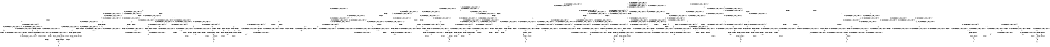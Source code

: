 digraph BCG {
size = "7, 10.5";
center = TRUE;
node [shape = circle];
0 [peripheries = 2];
0 -> 1 [label = "EX !0 !ATOMIC_EXCH_BRANCH (1, +0, TRUE, +0, 1, TRUE) !{0, 1, 2}"];
0 -> 2 [label = "EX !2 !ATOMIC_EXCH_BRANCH (1, +0, FALSE, +1, 1, FALSE) !{0, 1, 2}"];
0 -> 3 [label = "EX !1 !ATOMIC_EXCH_BRANCH (1, +1, TRUE, +0, 2, TRUE) !{0, 1, 2}"];
0 -> 4 [label = "EX !0 !ATOMIC_EXCH_BRANCH (1, +0, TRUE, +0, 1, TRUE) !{0, 1, 2}"];
1 -> 1 [label = "EX !0 !ATOMIC_EXCH_BRANCH (1, +0, TRUE, +0, 1, TRUE) !{0, 1, 2}"];
1 -> 5 [label = "EX !2 !ATOMIC_EXCH_BRANCH (1, +0, FALSE, +1, 1, FALSE) !{0, 1, 2}"];
1 -> 6 [label = "EX !1 !ATOMIC_EXCH_BRANCH (1, +1, TRUE, +0, 2, TRUE) !{0, 1, 2}"];
1 -> 4 [label = "EX !0 !ATOMIC_EXCH_BRANCH (1, +0, TRUE, +0, 1, TRUE) !{0, 1, 2}"];
2 -> 7 [label = "EX !0 !ATOMIC_EXCH_BRANCH (1, +0, TRUE, +0, 1, TRUE) !{0, 1, 2}"];
2 -> 8 [label = "EX !1 !ATOMIC_EXCH_BRANCH (1, +1, TRUE, +0, 2, TRUE) !{0, 1, 2}"];
2 -> 9 [label = "TERMINATE !2"];
2 -> 10 [label = "EX !0 !ATOMIC_EXCH_BRANCH (1, +0, TRUE, +0, 1, TRUE) !{0, 1, 2}"];
3 -> 11 [label = "EX !0 !ATOMIC_EXCH_BRANCH (1, +0, TRUE, +0, 1, FALSE) !{0, 1, 2}"];
3 -> 12 [label = "EX !2 !ATOMIC_EXCH_BRANCH (1, +0, FALSE, +1, 1, TRUE) !{0, 1, 2}"];
3 -> 13 [label = "TERMINATE !1"];
3 -> 14 [label = "EX !0 !ATOMIC_EXCH_BRANCH (1, +0, TRUE, +0, 1, FALSE) !{0, 1, 2}"];
4 -> 15 [label = "EX !1 !ATOMIC_EXCH_BRANCH (1, +1, TRUE, +0, 2, TRUE) !{0, 1, 2}"];
4 -> 4 [label = "EX !0 !ATOMIC_EXCH_BRANCH (1, +0, TRUE, +0, 1, TRUE) !{0, 1, 2}"];
4 -> 16 [label = "EX !2 !ATOMIC_EXCH_BRANCH (1, +0, FALSE, +1, 1, FALSE) !{0, 1, 2}"];
4 -> 17 [label = "EX !1 !ATOMIC_EXCH_BRANCH (1, +1, TRUE, +0, 2, TRUE) !{0, 1, 2}"];
5 -> 7 [label = "EX !0 !ATOMIC_EXCH_BRANCH (1, +0, TRUE, +0, 1, TRUE) !{0, 1, 2}"];
5 -> 18 [label = "EX !1 !ATOMIC_EXCH_BRANCH (1, +1, TRUE, +0, 2, TRUE) !{0, 1, 2}"];
5 -> 19 [label = "TERMINATE !2"];
5 -> 10 [label = "EX !0 !ATOMIC_EXCH_BRANCH (1, +0, TRUE, +0, 1, TRUE) !{0, 1, 2}"];
6 -> 11 [label = "EX !0 !ATOMIC_EXCH_BRANCH (1, +0, TRUE, +0, 1, FALSE) !{0, 1, 2}"];
6 -> 20 [label = "EX !2 !ATOMIC_EXCH_BRANCH (1, +0, FALSE, +1, 1, TRUE) !{0, 1, 2}"];
6 -> 21 [label = "TERMINATE !1"];
6 -> 14 [label = "EX !0 !ATOMIC_EXCH_BRANCH (1, +0, TRUE, +0, 1, FALSE) !{0, 1, 2}"];
7 -> 7 [label = "EX !0 !ATOMIC_EXCH_BRANCH (1, +0, TRUE, +0, 1, TRUE) !{0, 1, 2}"];
7 -> 18 [label = "EX !1 !ATOMIC_EXCH_BRANCH (1, +1, TRUE, +0, 2, TRUE) !{0, 1, 2}"];
7 -> 19 [label = "TERMINATE !2"];
7 -> 10 [label = "EX !0 !ATOMIC_EXCH_BRANCH (1, +0, TRUE, +0, 1, TRUE) !{0, 1, 2}"];
8 -> 22 [label = "EX !0 !ATOMIC_EXCH_BRANCH (1, +0, TRUE, +0, 1, FALSE) !{0, 1, 2}"];
8 -> 23 [label = "TERMINATE !2"];
8 -> 24 [label = "TERMINATE !1"];
8 -> 25 [label = "EX !0 !ATOMIC_EXCH_BRANCH (1, +0, TRUE, +0, 1, FALSE) !{0, 1, 2}"];
9 -> 26 [label = "EX !0 !ATOMIC_EXCH_BRANCH (1, +0, TRUE, +0, 1, TRUE) !{0, 1}"];
9 -> 27 [label = "EX !1 !ATOMIC_EXCH_BRANCH (1, +1, TRUE, +0, 2, TRUE) !{0, 1}"];
9 -> 28 [label = "EX !0 !ATOMIC_EXCH_BRANCH (1, +0, TRUE, +0, 1, TRUE) !{0, 1}"];
10 -> 29 [label = "EX !1 !ATOMIC_EXCH_BRANCH (1, +1, TRUE, +0, 2, TRUE) !{0, 1, 2}"];
10 -> 10 [label = "EX !0 !ATOMIC_EXCH_BRANCH (1, +0, TRUE, +0, 1, TRUE) !{0, 1, 2}"];
10 -> 30 [label = "EX !1 !ATOMIC_EXCH_BRANCH (1, +1, TRUE, +0, 2, TRUE) !{0, 1, 2}"];
10 -> 31 [label = "TERMINATE !2"];
11 -> 32 [label = "EX !2 !ATOMIC_EXCH_BRANCH (1, +0, FALSE, +1, 1, FALSE) !{0, 1, 2}"];
11 -> 33 [label = "TERMINATE !0"];
11 -> 34 [label = "TERMINATE !1"];
12 -> 12 [label = "EX !2 !ATOMIC_EXCH_BRANCH (1, +0, FALSE, +1, 1, TRUE) !{0, 1, 2}"];
12 -> 35 [label = "EX !0 !ATOMIC_EXCH_BRANCH (1, +0, TRUE, +0, 1, FALSE) !{0, 1, 2}"];
12 -> 36 [label = "TERMINATE !1"];
12 -> 37 [label = "EX !0 !ATOMIC_EXCH_BRANCH (1, +0, TRUE, +0, 1, FALSE) !{0, 1, 2}"];
13 -> 38 [label = "EX !0 !ATOMIC_EXCH_BRANCH (1, +0, TRUE, +0, 1, FALSE) !{0, 2}"];
13 -> 39 [label = "EX !2 !ATOMIC_EXCH_BRANCH (1, +0, FALSE, +1, 1, TRUE) !{0, 2}"];
13 -> 40 [label = "EX !0 !ATOMIC_EXCH_BRANCH (1, +0, TRUE, +0, 1, FALSE) !{0, 2}"];
14 -> 41 [label = "EX !2 !ATOMIC_EXCH_BRANCH (1, +0, FALSE, +1, 1, FALSE) !{0, 1, 2}"];
14 -> 42 [label = "TERMINATE !0"];
14 -> 43 [label = "TERMINATE !1"];
15 -> 44 [label = "EX !2 !ATOMIC_EXCH_BRANCH (1, +0, FALSE, +1, 1, TRUE) !{0, 1, 2}"];
15 -> 45 [label = "EX !0 !ATOMIC_EXCH_BRANCH (1, +0, TRUE, +0, 1, FALSE) !{0, 1, 2}"];
15 -> 46 [label = "EX !2 !ATOMIC_EXCH_BRANCH (1, +0, FALSE, +1, 1, TRUE) !{0, 1, 2}"];
15 -> 47 [label = "TERMINATE !1"];
16 -> 29 [label = "EX !1 !ATOMIC_EXCH_BRANCH (1, +1, TRUE, +0, 2, TRUE) !{0, 1, 2}"];
16 -> 10 [label = "EX !0 !ATOMIC_EXCH_BRANCH (1, +0, TRUE, +0, 1, TRUE) !{0, 1, 2}"];
16 -> 30 [label = "EX !1 !ATOMIC_EXCH_BRANCH (1, +1, TRUE, +0, 2, TRUE) !{0, 1, 2}"];
16 -> 31 [label = "TERMINATE !2"];
17 -> 14 [label = "EX !0 !ATOMIC_EXCH_BRANCH (1, +0, TRUE, +0, 1, FALSE) !{0, 1, 2}"];
17 -> 48 [label = "EX !2 !ATOMIC_EXCH_BRANCH (1, +0, FALSE, +1, 1, TRUE) !{0, 1, 2}"];
17 -> 49 [label = "TERMINATE !1"];
18 -> 22 [label = "EX !0 !ATOMIC_EXCH_BRANCH (1, +0, TRUE, +0, 1, FALSE) !{0, 1, 2}"];
18 -> 50 [label = "TERMINATE !2"];
18 -> 51 [label = "TERMINATE !1"];
18 -> 25 [label = "EX !0 !ATOMIC_EXCH_BRANCH (1, +0, TRUE, +0, 1, FALSE) !{0, 1, 2}"];
19 -> 26 [label = "EX !0 !ATOMIC_EXCH_BRANCH (1, +0, TRUE, +0, 1, TRUE) !{0, 1}"];
19 -> 52 [label = "EX !1 !ATOMIC_EXCH_BRANCH (1, +1, TRUE, +0, 2, TRUE) !{0, 1}"];
19 -> 28 [label = "EX !0 !ATOMIC_EXCH_BRANCH (1, +0, TRUE, +0, 1, TRUE) !{0, 1}"];
20 -> 35 [label = "EX !0 !ATOMIC_EXCH_BRANCH (1, +0, TRUE, +0, 1, FALSE) !{0, 1, 2}"];
20 -> 20 [label = "EX !2 !ATOMIC_EXCH_BRANCH (1, +0, FALSE, +1, 1, TRUE) !{0, 1, 2}"];
20 -> 53 [label = "TERMINATE !1"];
20 -> 37 [label = "EX !0 !ATOMIC_EXCH_BRANCH (1, +0, TRUE, +0, 1, FALSE) !{0, 1, 2}"];
21 -> 38 [label = "EX !0 !ATOMIC_EXCH_BRANCH (1, +0, TRUE, +0, 1, FALSE) !{0, 2}"];
21 -> 54 [label = "EX !2 !ATOMIC_EXCH_BRANCH (1, +0, FALSE, +1, 1, TRUE) !{0, 2}"];
21 -> 40 [label = "EX !0 !ATOMIC_EXCH_BRANCH (1, +0, TRUE, +0, 1, FALSE) !{0, 2}"];
22 -> 55 [label = "TERMINATE !0"];
22 -> 56 [label = "TERMINATE !2"];
22 -> 57 [label = "TERMINATE !1"];
23 -> 58 [label = "EX !0 !ATOMIC_EXCH_BRANCH (1, +0, TRUE, +0, 1, FALSE) !{0, 1}"];
23 -> 59 [label = "TERMINATE !1"];
23 -> 60 [label = "EX !0 !ATOMIC_EXCH_BRANCH (1, +0, TRUE, +0, 1, FALSE) !{0, 1}"];
24 -> 61 [label = "EX !0 !ATOMIC_EXCH_BRANCH (1, +0, TRUE, +0, 1, FALSE) !{0, 2}"];
24 -> 59 [label = "TERMINATE !2"];
24 -> 62 [label = "EX !0 !ATOMIC_EXCH_BRANCH (1, +0, TRUE, +0, 1, FALSE) !{0, 2}"];
25 -> 63 [label = "TERMINATE !0"];
25 -> 64 [label = "TERMINATE !2"];
25 -> 65 [label = "TERMINATE !1"];
26 -> 26 [label = "EX !0 !ATOMIC_EXCH_BRANCH (1, +0, TRUE, +0, 1, TRUE) !{0, 1}"];
26 -> 52 [label = "EX !1 !ATOMIC_EXCH_BRANCH (1, +1, TRUE, +0, 2, TRUE) !{0, 1}"];
26 -> 28 [label = "EX !0 !ATOMIC_EXCH_BRANCH (1, +0, TRUE, +0, 1, TRUE) !{0, 1}"];
27 -> 58 [label = "EX !0 !ATOMIC_EXCH_BRANCH (1, +0, TRUE, +0, 1, FALSE) !{0, 1}"];
27 -> 59 [label = "TERMINATE !1"];
27 -> 60 [label = "EX !0 !ATOMIC_EXCH_BRANCH (1, +0, TRUE, +0, 1, FALSE) !{0, 1}"];
28 -> 66 [label = "EX !1 !ATOMIC_EXCH_BRANCH (1, +1, TRUE, +0, 2, TRUE) !{0, 1}"];
28 -> 28 [label = "EX !0 !ATOMIC_EXCH_BRANCH (1, +0, TRUE, +0, 1, TRUE) !{0, 1}"];
28 -> 67 [label = "EX !1 !ATOMIC_EXCH_BRANCH (1, +1, TRUE, +0, 2, TRUE) !{0, 1}"];
29 -> 68 [label = "EX !0 !ATOMIC_EXCH_BRANCH (1, +0, TRUE, +0, 1, FALSE) !{0, 1, 2}"];
29 -> 69 [label = "TERMINATE !2"];
29 -> 70 [label = "TERMINATE !1"];
30 -> 25 [label = "EX !0 !ATOMIC_EXCH_BRANCH (1, +0, TRUE, +0, 1, FALSE) !{0, 1, 2}"];
30 -> 71 [label = "TERMINATE !2"];
30 -> 72 [label = "TERMINATE !1"];
31 -> 73 [label = "EX !0 !ATOMIC_EXCH_BRANCH (1, +0, TRUE, +0, 1, TRUE) !{0, 1}"];
31 -> 74 [label = "EX !1 !ATOMIC_EXCH_BRANCH (1, +1, TRUE, +0, 2, TRUE) !{0, 1}"];
32 -> 55 [label = "TERMINATE !0"];
32 -> 56 [label = "TERMINATE !2"];
32 -> 57 [label = "TERMINATE !1"];
33 -> 75 [label = "EX !2 !ATOMIC_EXCH_BRANCH (1, +0, FALSE, +1, 1, FALSE) !{1, 2}"];
33 -> 76 [label = "TERMINATE !1"];
34 -> 77 [label = "EX !2 !ATOMIC_EXCH_BRANCH (1, +0, FALSE, +1, 1, FALSE) !{0, 2}"];
34 -> 76 [label = "TERMINATE !0"];
35 -> 32 [label = "EX !2 !ATOMIC_EXCH_BRANCH (1, +0, FALSE, +1, 1, FALSE) !{0, 1, 2}"];
35 -> 78 [label = "TERMINATE !0"];
35 -> 79 [label = "TERMINATE !1"];
36 -> 39 [label = "EX !2 !ATOMIC_EXCH_BRANCH (1, +0, FALSE, +1, 1, TRUE) !{0, 2}"];
36 -> 80 [label = "EX !0 !ATOMIC_EXCH_BRANCH (1, +0, TRUE, +0, 1, FALSE) !{0, 2}"];
36 -> 81 [label = "EX !0 !ATOMIC_EXCH_BRANCH (1, +0, TRUE, +0, 1, FALSE) !{0, 2}"];
37 -> 41 [label = "EX !2 !ATOMIC_EXCH_BRANCH (1, +0, FALSE, +1, 1, FALSE) !{0, 1, 2}"];
37 -> 82 [label = "TERMINATE !0"];
37 -> 83 [label = "TERMINATE !1"];
38 -> 77 [label = "EX !2 !ATOMIC_EXCH_BRANCH (1, +0, FALSE, +1, 1, FALSE) !{0, 2}"];
38 -> 76 [label = "TERMINATE !0"];
39 -> 39 [label = "EX !2 !ATOMIC_EXCH_BRANCH (1, +0, FALSE, +1, 1, TRUE) !{0, 2}"];
39 -> 80 [label = "EX !0 !ATOMIC_EXCH_BRANCH (1, +0, TRUE, +0, 1, FALSE) !{0, 2}"];
39 -> 81 [label = "EX !0 !ATOMIC_EXCH_BRANCH (1, +0, TRUE, +0, 1, FALSE) !{0, 2}"];
40 -> 84 [label = "EX !2 !ATOMIC_EXCH_BRANCH (1, +0, FALSE, +1, 1, FALSE) !{0, 2}"];
40 -> 85 [label = "EX !2 !ATOMIC_EXCH_BRANCH (1, +0, FALSE, +1, 1, FALSE) !{0, 2}"];
40 -> 86 [label = "TERMINATE !0"];
41 -> 63 [label = "TERMINATE !0"];
41 -> 64 [label = "TERMINATE !2"];
41 -> 65 [label = "TERMINATE !1"];
42 -> 87 [label = "EX !2 !ATOMIC_EXCH_BRANCH (1, +0, FALSE, +1, 1, FALSE) !{1, 2}"];
42 -> 88 [label = "TERMINATE !1"];
43 -> 89 [label = "EX !2 !ATOMIC_EXCH_BRANCH (1, +0, FALSE, +1, 1, FALSE) !{0, 2}"];
43 -> 88 [label = "TERMINATE !0"];
44 -> 90 [label = "EX !0 !ATOMIC_EXCH_BRANCH (1, +0, TRUE, +0, 1, FALSE) !{0, 1, 2}"];
44 -> 44 [label = "EX !2 !ATOMIC_EXCH_BRANCH (1, +0, FALSE, +1, 1, TRUE) !{0, 1, 2}"];
44 -> 91 [label = "TERMINATE !1"];
44 -> 37 [label = "EX !0 !ATOMIC_EXCH_BRANCH (1, +0, TRUE, +0, 1, FALSE) !{0, 1, 2}"];
45 -> 92 [label = "EX !2 !ATOMIC_EXCH_BRANCH (1, +0, FALSE, +1, 1, FALSE) !{0, 1, 2}"];
45 -> 93 [label = "EX !2 !ATOMIC_EXCH_BRANCH (1, +0, FALSE, +1, 1, FALSE) !{0, 1, 2}"];
45 -> 94 [label = "TERMINATE !0"];
45 -> 95 [label = "TERMINATE !1"];
46 -> 44 [label = "EX !2 !ATOMIC_EXCH_BRANCH (1, +0, FALSE, +1, 1, TRUE) !{0, 1, 2}"];
46 -> 96 [label = "EX !0 !ATOMIC_EXCH_BRANCH (1, +0, TRUE, +0, 1, FALSE) !{0, 1, 2}"];
46 -> 46 [label = "EX !2 !ATOMIC_EXCH_BRANCH (1, +0, FALSE, +1, 1, TRUE) !{0, 1, 2}"];
46 -> 97 [label = "TERMINATE !1"];
47 -> 98 [label = "EX !0 !ATOMIC_EXCH_BRANCH (1, +0, TRUE, +0, 1, FALSE) !{0, 2}"];
47 -> 99 [label = "EX !2 !ATOMIC_EXCH_BRANCH (1, +0, FALSE, +1, 1, TRUE) !{0, 2}"];
48 -> 37 [label = "EX !0 !ATOMIC_EXCH_BRANCH (1, +0, TRUE, +0, 1, FALSE) !{0, 1, 2}"];
48 -> 48 [label = "EX !2 !ATOMIC_EXCH_BRANCH (1, +0, FALSE, +1, 1, TRUE) !{0, 1, 2}"];
48 -> 100 [label = "TERMINATE !1"];
49 -> 101 [label = "EX !0 !ATOMIC_EXCH_BRANCH (1, +0, TRUE, +0, 1, FALSE) !{0, 2}"];
49 -> 102 [label = "EX !2 !ATOMIC_EXCH_BRANCH (1, +0, FALSE, +1, 1, TRUE) !{0, 2}"];
50 -> 58 [label = "EX !0 !ATOMIC_EXCH_BRANCH (1, +0, TRUE, +0, 1, FALSE) !{0, 1}"];
50 -> 103 [label = "TERMINATE !1"];
50 -> 60 [label = "EX !0 !ATOMIC_EXCH_BRANCH (1, +0, TRUE, +0, 1, FALSE) !{0, 1}"];
51 -> 61 [label = "EX !0 !ATOMIC_EXCH_BRANCH (1, +0, TRUE, +0, 1, FALSE) !{0, 2}"];
51 -> 103 [label = "TERMINATE !2"];
51 -> 62 [label = "EX !0 !ATOMIC_EXCH_BRANCH (1, +0, TRUE, +0, 1, FALSE) !{0, 2}"];
52 -> 58 [label = "EX !0 !ATOMIC_EXCH_BRANCH (1, +0, TRUE, +0, 1, FALSE) !{0, 1}"];
52 -> 103 [label = "TERMINATE !1"];
52 -> 60 [label = "EX !0 !ATOMIC_EXCH_BRANCH (1, +0, TRUE, +0, 1, FALSE) !{0, 1}"];
53 -> 80 [label = "EX !0 !ATOMIC_EXCH_BRANCH (1, +0, TRUE, +0, 1, FALSE) !{0, 2}"];
53 -> 54 [label = "EX !2 !ATOMIC_EXCH_BRANCH (1, +0, FALSE, +1, 1, TRUE) !{0, 2}"];
53 -> 81 [label = "EX !0 !ATOMIC_EXCH_BRANCH (1, +0, TRUE, +0, 1, FALSE) !{0, 2}"];
54 -> 80 [label = "EX !0 !ATOMIC_EXCH_BRANCH (1, +0, TRUE, +0, 1, FALSE) !{0, 2}"];
54 -> 54 [label = "EX !2 !ATOMIC_EXCH_BRANCH (1, +0, FALSE, +1, 1, TRUE) !{0, 2}"];
54 -> 81 [label = "EX !0 !ATOMIC_EXCH_BRANCH (1, +0, TRUE, +0, 1, FALSE) !{0, 2}"];
55 -> 104 [label = "TERMINATE !2"];
55 -> 105 [label = "TERMINATE !1"];
56 -> 104 [label = "TERMINATE !0"];
56 -> 106 [label = "TERMINATE !1"];
57 -> 105 [label = "TERMINATE !0"];
57 -> 106 [label = "TERMINATE !2"];
58 -> 104 [label = "TERMINATE !0"];
58 -> 106 [label = "TERMINATE !1"];
59 -> 107 [label = "EX !0 !ATOMIC_EXCH_BRANCH (1, +0, TRUE, +0, 1, FALSE) !{0}"];
59 -> 108 [label = "EX !0 !ATOMIC_EXCH_BRANCH (1, +0, TRUE, +0, 1, FALSE) !{0}"];
60 -> 109 [label = "TERMINATE !0"];
60 -> 110 [label = "TERMINATE !1"];
61 -> 105 [label = "TERMINATE !0"];
61 -> 106 [label = "TERMINATE !2"];
62 -> 111 [label = "TERMINATE !0"];
62 -> 112 [label = "TERMINATE !2"];
63 -> 113 [label = "TERMINATE !2"];
63 -> 114 [label = "TERMINATE !1"];
64 -> 113 [label = "TERMINATE !0"];
64 -> 115 [label = "TERMINATE !1"];
65 -> 114 [label = "TERMINATE !0"];
65 -> 115 [label = "TERMINATE !2"];
66 -> 116 [label = "EX !0 !ATOMIC_EXCH_BRANCH (1, +0, TRUE, +0, 1, FALSE) !{0, 1}"];
66 -> 117 [label = "TERMINATE !1"];
66 -> 60 [label = "EX !0 !ATOMIC_EXCH_BRANCH (1, +0, TRUE, +0, 1, FALSE) !{0, 1}"];
67 -> 60 [label = "EX !0 !ATOMIC_EXCH_BRANCH (1, +0, TRUE, +0, 1, FALSE) !{0, 1}"];
67 -> 118 [label = "TERMINATE !1"];
68 -> 119 [label = "TERMINATE !0"];
68 -> 120 [label = "TERMINATE !2"];
68 -> 121 [label = "TERMINATE !1"];
69 -> 122 [label = "EX !0 !ATOMIC_EXCH_BRANCH (1, +0, TRUE, +0, 1, FALSE) !{0, 1}"];
69 -> 123 [label = "TERMINATE !1"];
70 -> 124 [label = "EX !0 !ATOMIC_EXCH_BRANCH (1, +0, TRUE, +0, 1, FALSE) !{0, 2}"];
70 -> 123 [label = "TERMINATE !2"];
71 -> 125 [label = "EX !0 !ATOMIC_EXCH_BRANCH (1, +0, TRUE, +0, 1, FALSE) !{0, 1}"];
71 -> 126 [label = "TERMINATE !1"];
72 -> 127 [label = "EX !0 !ATOMIC_EXCH_BRANCH (1, +0, TRUE, +0, 1, FALSE) !{0, 2}"];
72 -> 126 [label = "TERMINATE !2"];
73 -> 73 [label = "EX !0 !ATOMIC_EXCH_BRANCH (1, +0, TRUE, +0, 1, TRUE) !{0, 1}"];
73 -> 74 [label = "EX !1 !ATOMIC_EXCH_BRANCH (1, +1, TRUE, +0, 2, TRUE) !{0, 1}"];
74 -> 125 [label = "EX !0 !ATOMIC_EXCH_BRANCH (1, +0, TRUE, +0, 1, FALSE) !{0, 1}"];
74 -> 126 [label = "TERMINATE !1"];
75 -> 104 [label = "TERMINATE !2"];
75 -> 105 [label = "TERMINATE !1"];
76 -> 128 [label = "EX !2 !ATOMIC_EXCH_BRANCH (1, +0, FALSE, +1, 1, FALSE) !{2}"];
76 -> 129 [label = "EX !2 !ATOMIC_EXCH_BRANCH (1, +0, FALSE, +1, 1, FALSE) !{2}"];
77 -> 105 [label = "TERMINATE !0"];
77 -> 106 [label = "TERMINATE !2"];
78 -> 75 [label = "EX !2 !ATOMIC_EXCH_BRANCH (1, +0, FALSE, +1, 1, FALSE) !{1, 2}"];
78 -> 130 [label = "TERMINATE !1"];
79 -> 77 [label = "EX !2 !ATOMIC_EXCH_BRANCH (1, +0, FALSE, +1, 1, FALSE) !{0, 2}"];
79 -> 130 [label = "TERMINATE !0"];
80 -> 77 [label = "EX !2 !ATOMIC_EXCH_BRANCH (1, +0, FALSE, +1, 1, FALSE) !{0, 2}"];
80 -> 130 [label = "TERMINATE !0"];
81 -> 84 [label = "EX !2 !ATOMIC_EXCH_BRANCH (1, +0, FALSE, +1, 1, FALSE) !{0, 2}"];
81 -> 85 [label = "EX !2 !ATOMIC_EXCH_BRANCH (1, +0, FALSE, +1, 1, FALSE) !{0, 2}"];
81 -> 131 [label = "TERMINATE !0"];
82 -> 87 [label = "EX !2 !ATOMIC_EXCH_BRANCH (1, +0, FALSE, +1, 1, FALSE) !{1, 2}"];
82 -> 132 [label = "TERMINATE !1"];
83 -> 89 [label = "EX !2 !ATOMIC_EXCH_BRANCH (1, +0, FALSE, +1, 1, FALSE) !{0, 2}"];
83 -> 132 [label = "TERMINATE !0"];
84 -> 133 [label = "TERMINATE !0"];
84 -> 134 [label = "TERMINATE !2"];
85 -> 111 [label = "TERMINATE !0"];
85 -> 112 [label = "TERMINATE !2"];
86 -> 135 [label = "EX !2 !ATOMIC_EXCH_BRANCH (1, +0, FALSE, +1, 1, FALSE) !{2}"];
87 -> 113 [label = "TERMINATE !2"];
87 -> 114 [label = "TERMINATE !1"];
88 -> 136 [label = "EX !2 !ATOMIC_EXCH_BRANCH (1, +0, FALSE, +1, 1, FALSE) !{2}"];
89 -> 114 [label = "TERMINATE !0"];
89 -> 115 [label = "TERMINATE !2"];
90 -> 92 [label = "EX !2 !ATOMIC_EXCH_BRANCH (1, +0, FALSE, +1, 1, FALSE) !{0, 1, 2}"];
90 -> 137 [label = "TERMINATE !0"];
90 -> 138 [label = "TERMINATE !1"];
91 -> 139 [label = "EX !0 !ATOMIC_EXCH_BRANCH (1, +0, TRUE, +0, 1, FALSE) !{0, 2}"];
91 -> 140 [label = "EX !2 !ATOMIC_EXCH_BRANCH (1, +0, FALSE, +1, 1, TRUE) !{0, 2}"];
92 -> 141 [label = "TERMINATE !0"];
92 -> 142 [label = "TERMINATE !2"];
92 -> 143 [label = "TERMINATE !1"];
93 -> 119 [label = "TERMINATE !0"];
93 -> 120 [label = "TERMINATE !2"];
93 -> 121 [label = "TERMINATE !1"];
94 -> 144 [label = "EX !2 !ATOMIC_EXCH_BRANCH (1, +0, FALSE, +1, 1, FALSE) !{1, 2}"];
94 -> 145 [label = "TERMINATE !1"];
95 -> 146 [label = "EX !2 !ATOMIC_EXCH_BRANCH (1, +0, FALSE, +1, 1, FALSE) !{0, 2}"];
95 -> 145 [label = "TERMINATE !0"];
96 -> 92 [label = "EX !2 !ATOMIC_EXCH_BRANCH (1, +0, FALSE, +1, 1, FALSE) !{0, 1, 2}"];
96 -> 93 [label = "EX !2 !ATOMIC_EXCH_BRANCH (1, +0, FALSE, +1, 1, FALSE) !{0, 1, 2}"];
96 -> 147 [label = "TERMINATE !0"];
96 -> 148 [label = "TERMINATE !1"];
97 -> 149 [label = "EX !0 !ATOMIC_EXCH_BRANCH (1, +0, TRUE, +0, 1, FALSE) !{0, 2}"];
97 -> 99 [label = "EX !2 !ATOMIC_EXCH_BRANCH (1, +0, FALSE, +1, 1, TRUE) !{0, 2}"];
98 -> 146 [label = "EX !2 !ATOMIC_EXCH_BRANCH (1, +0, FALSE, +1, 1, FALSE) !{0, 2}"];
98 -> 145 [label = "TERMINATE !0"];
99 -> 149 [label = "EX !0 !ATOMIC_EXCH_BRANCH (1, +0, TRUE, +0, 1, FALSE) !{0, 2}"];
99 -> 99 [label = "EX !2 !ATOMIC_EXCH_BRANCH (1, +0, FALSE, +1, 1, TRUE) !{0, 2}"];
100 -> 150 [label = "EX !0 !ATOMIC_EXCH_BRANCH (1, +0, TRUE, +0, 1, FALSE) !{0, 2}"];
100 -> 102 [label = "EX !2 !ATOMIC_EXCH_BRANCH (1, +0, FALSE, +1, 1, TRUE) !{0, 2}"];
101 -> 89 [label = "EX !2 !ATOMIC_EXCH_BRANCH (1, +0, FALSE, +1, 1, FALSE) !{0, 2}"];
101 -> 88 [label = "TERMINATE !0"];
102 -> 150 [label = "EX !0 !ATOMIC_EXCH_BRANCH (1, +0, TRUE, +0, 1, FALSE) !{0, 2}"];
102 -> 102 [label = "EX !2 !ATOMIC_EXCH_BRANCH (1, +0, FALSE, +1, 1, TRUE) !{0, 2}"];
103 -> 107 [label = "EX !0 !ATOMIC_EXCH_BRANCH (1, +0, TRUE, +0, 1, FALSE) !{0}"];
103 -> 108 [label = "EX !0 !ATOMIC_EXCH_BRANCH (1, +0, TRUE, +0, 1, FALSE) !{0}"];
104 -> 151 [label = "TERMINATE !1"];
105 -> 151 [label = "TERMINATE !2"];
106 -> 151 [label = "TERMINATE !0"];
107 -> 151 [label = "TERMINATE !0"];
108 -> 152 [label = "TERMINATE !0"];
109 -> 153 [label = "TERMINATE !1"];
110 -> 153 [label = "TERMINATE !0"];
111 -> 154 [label = "TERMINATE !2"];
112 -> 154 [label = "TERMINATE !0"];
113 -> 155 [label = "TERMINATE !1"];
114 -> 155 [label = "TERMINATE !2"];
115 -> 155 [label = "TERMINATE !0"];
116 -> 156 [label = "TERMINATE !0"];
116 -> 157 [label = "TERMINATE !1"];
117 -> 158 [label = "EX !0 !ATOMIC_EXCH_BRANCH (1, +0, TRUE, +0, 1, FALSE) !{0}"];
118 -> 159 [label = "EX !0 !ATOMIC_EXCH_BRANCH (1, +0, TRUE, +0, 1, FALSE) !{0}"];
119 -> 160 [label = "TERMINATE !2"];
119 -> 161 [label = "TERMINATE !1"];
120 -> 160 [label = "TERMINATE !0"];
120 -> 162 [label = "TERMINATE !1"];
121 -> 161 [label = "TERMINATE !0"];
121 -> 162 [label = "TERMINATE !2"];
122 -> 160 [label = "TERMINATE !0"];
122 -> 162 [label = "TERMINATE !1"];
123 -> 163 [label = "EX !0 !ATOMIC_EXCH_BRANCH (1, +0, TRUE, +0, 1, FALSE) !{0}"];
124 -> 161 [label = "TERMINATE !0"];
124 -> 162 [label = "TERMINATE !2"];
125 -> 113 [label = "TERMINATE !0"];
125 -> 115 [label = "TERMINATE !1"];
126 -> 164 [label = "EX !0 !ATOMIC_EXCH_BRANCH (1, +0, TRUE, +0, 1, FALSE) !{0}"];
127 -> 114 [label = "TERMINATE !0"];
127 -> 115 [label = "TERMINATE !2"];
128 -> 151 [label = "TERMINATE !2"];
129 -> 165 [label = "TERMINATE !2"];
130 -> 128 [label = "EX !2 !ATOMIC_EXCH_BRANCH (1, +0, FALSE, +1, 1, FALSE) !{2}"];
130 -> 129 [label = "EX !2 !ATOMIC_EXCH_BRANCH (1, +0, FALSE, +1, 1, FALSE) !{2}"];
131 -> 135 [label = "EX !2 !ATOMIC_EXCH_BRANCH (1, +0, FALSE, +1, 1, FALSE) !{2}"];
132 -> 136 [label = "EX !2 !ATOMIC_EXCH_BRANCH (1, +0, FALSE, +1, 1, FALSE) !{2}"];
133 -> 166 [label = "TERMINATE !2"];
134 -> 166 [label = "TERMINATE !0"];
135 -> 154 [label = "TERMINATE !2"];
136 -> 155 [label = "TERMINATE !2"];
137 -> 167 [label = "EX !2 !ATOMIC_EXCH_BRANCH (1, +0, FALSE, +1, 1, FALSE) !{1, 2}"];
137 -> 168 [label = "TERMINATE !1"];
138 -> 169 [label = "EX !2 !ATOMIC_EXCH_BRANCH (1, +0, FALSE, +1, 1, FALSE) !{0, 2}"];
138 -> 168 [label = "TERMINATE !0"];
139 -> 169 [label = "EX !2 !ATOMIC_EXCH_BRANCH (1, +0, FALSE, +1, 1, FALSE) !{0, 2}"];
139 -> 168 [label = "TERMINATE !0"];
140 -> 139 [label = "EX !0 !ATOMIC_EXCH_BRANCH (1, +0, TRUE, +0, 1, FALSE) !{0, 2}"];
140 -> 140 [label = "EX !2 !ATOMIC_EXCH_BRANCH (1, +0, FALSE, +1, 1, TRUE) !{0, 2}"];
141 -> 170 [label = "TERMINATE !2"];
141 -> 171 [label = "TERMINATE !1"];
142 -> 170 [label = "TERMINATE !0"];
142 -> 172 [label = "TERMINATE !1"];
143 -> 171 [label = "TERMINATE !0"];
143 -> 172 [label = "TERMINATE !2"];
144 -> 160 [label = "TERMINATE !2"];
144 -> 161 [label = "TERMINATE !1"];
145 -> 173 [label = "EX !2 !ATOMIC_EXCH_BRANCH (1, +0, FALSE, +1, 1, FALSE) !{2}"];
146 -> 161 [label = "TERMINATE !0"];
146 -> 162 [label = "TERMINATE !2"];
147 -> 144 [label = "EX !2 !ATOMIC_EXCH_BRANCH (1, +0, FALSE, +1, 1, FALSE) !{1, 2}"];
147 -> 174 [label = "TERMINATE !1"];
148 -> 146 [label = "EX !2 !ATOMIC_EXCH_BRANCH (1, +0, FALSE, +1, 1, FALSE) !{0, 2}"];
148 -> 174 [label = "TERMINATE !0"];
149 -> 146 [label = "EX !2 !ATOMIC_EXCH_BRANCH (1, +0, FALSE, +1, 1, FALSE) !{0, 2}"];
149 -> 174 [label = "TERMINATE !0"];
150 -> 89 [label = "EX !2 !ATOMIC_EXCH_BRANCH (1, +0, FALSE, +1, 1, FALSE) !{0, 2}"];
150 -> 132 [label = "TERMINATE !0"];
151 -> 175 [label = "exit"];
152 -> 176 [label = "exit"];
153 -> 177 [label = "exit"];
154 -> 178 [label = "exit"];
155 -> 179 [label = "exit"];
156 -> 180 [label = "TERMINATE !1"];
157 -> 180 [label = "TERMINATE !0"];
158 -> 180 [label = "TERMINATE !0"];
159 -> 153 [label = "TERMINATE !0"];
160 -> 181 [label = "TERMINATE !1"];
161 -> 181 [label = "TERMINATE !2"];
162 -> 181 [label = "TERMINATE !0"];
163 -> 181 [label = "TERMINATE !0"];
164 -> 155 [label = "TERMINATE !0"];
165 -> 182 [label = "exit"];
166 -> 183 [label = "exit"];
167 -> 170 [label = "TERMINATE !2"];
167 -> 171 [label = "TERMINATE !1"];
168 -> 184 [label = "EX !2 !ATOMIC_EXCH_BRANCH (1, +0, FALSE, +1, 1, FALSE) !{2}"];
169 -> 171 [label = "TERMINATE !0"];
169 -> 172 [label = "TERMINATE !2"];
170 -> 185 [label = "TERMINATE !1"];
171 -> 185 [label = "TERMINATE !2"];
172 -> 185 [label = "TERMINATE !0"];
173 -> 181 [label = "TERMINATE !2"];
174 -> 173 [label = "EX !2 !ATOMIC_EXCH_BRANCH (1, +0, FALSE, +1, 1, FALSE) !{2}"];
180 -> 186 [label = "exit"];
181 -> 187 [label = "exit"];
184 -> 185 [label = "TERMINATE !2"];
185 -> 188 [label = "exit"];
}

